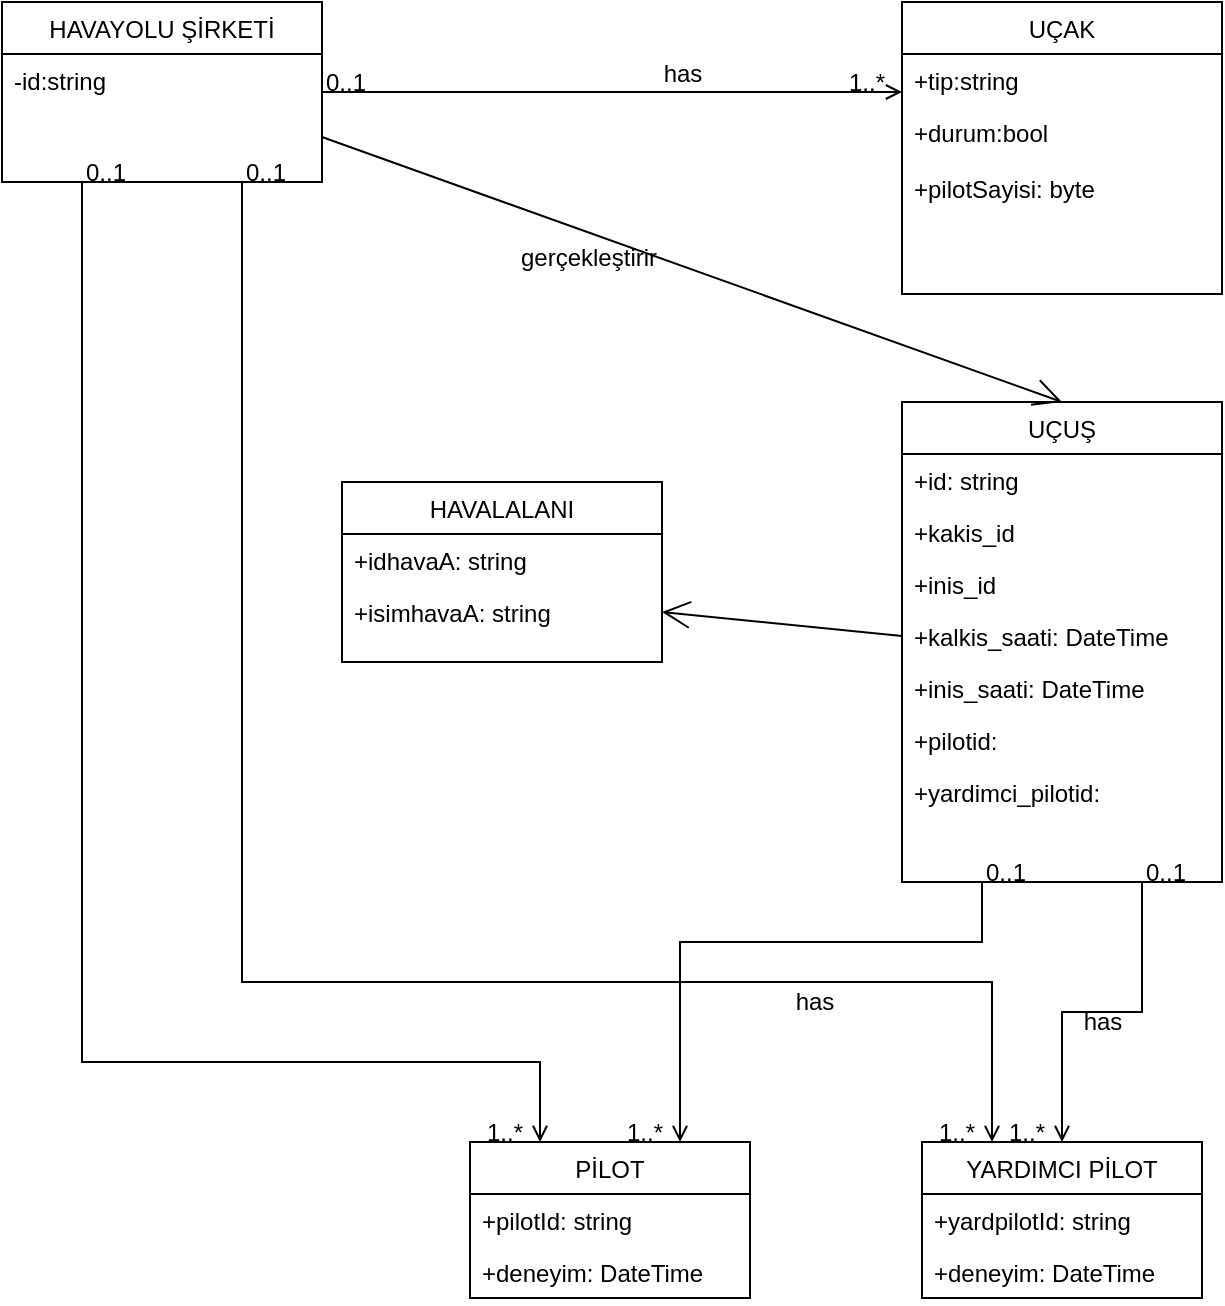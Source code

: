 <mxfile version="20.3.0" type="device"><diagram id="C5RBs43oDa-KdzZeNtuy" name="Page-1"><mxGraphModel dx="782" dy="809" grid="1" gridSize="10" guides="1" tooltips="1" connect="1" arrows="1" fold="1" page="1" pageScale="1" pageWidth="827" pageHeight="1169" math="0" shadow="0"><root><mxCell id="WIyWlLk6GJQsqaUBKTNV-0"/><mxCell id="WIyWlLk6GJQsqaUBKTNV-1" parent="WIyWlLk6GJQsqaUBKTNV-0"/><mxCell id="zkfFHV4jXpPFQw0GAbJ--0" value="HAVAYOLU ŞİRKETİ" style="swimlane;fontStyle=0;align=center;verticalAlign=top;childLayout=stackLayout;horizontal=1;startSize=26;horizontalStack=0;resizeParent=1;resizeLast=0;collapsible=1;marginBottom=0;rounded=0;shadow=0;strokeWidth=1;" parent="WIyWlLk6GJQsqaUBKTNV-1" vertex="1"><mxGeometry x="110" y="120" width="160" height="90" as="geometry"><mxRectangle x="230" y="140" width="160" height="26" as="alternateBounds"/></mxGeometry></mxCell><mxCell id="zkfFHV4jXpPFQw0GAbJ--1" value="-id:string" style="text;align=left;verticalAlign=top;spacingLeft=4;spacingRight=4;overflow=hidden;rotatable=0;points=[[0,0.5],[1,0.5]];portConstraint=eastwest;" parent="zkfFHV4jXpPFQw0GAbJ--0" vertex="1"><mxGeometry y="26" width="160" height="26" as="geometry"/></mxCell><mxCell id="zkfFHV4jXpPFQw0GAbJ--6" value="HAVALALANI" style="swimlane;fontStyle=0;align=center;verticalAlign=top;childLayout=stackLayout;horizontal=1;startSize=26;horizontalStack=0;resizeParent=1;resizeLast=0;collapsible=1;marginBottom=0;rounded=0;shadow=0;strokeWidth=1;" parent="WIyWlLk6GJQsqaUBKTNV-1" vertex="1"><mxGeometry x="280" y="360" width="160" height="90" as="geometry"><mxRectangle x="130" y="380" width="160" height="26" as="alternateBounds"/></mxGeometry></mxCell><mxCell id="zkfFHV4jXpPFQw0GAbJ--7" value="+idhavaA: string" style="text;align=left;verticalAlign=top;spacingLeft=4;spacingRight=4;overflow=hidden;rotatable=0;points=[[0,0.5],[1,0.5]];portConstraint=eastwest;" parent="zkfFHV4jXpPFQw0GAbJ--6" vertex="1"><mxGeometry y="26" width="160" height="26" as="geometry"/></mxCell><mxCell id="zkfFHV4jXpPFQw0GAbJ--8" value="+isimhavaA: string" style="text;align=left;verticalAlign=top;spacingLeft=4;spacingRight=4;overflow=hidden;rotatable=0;points=[[0,0.5],[1,0.5]];portConstraint=eastwest;rounded=0;shadow=0;html=0;" parent="zkfFHV4jXpPFQw0GAbJ--6" vertex="1"><mxGeometry y="52" width="160" height="26" as="geometry"/></mxCell><mxCell id="zkfFHV4jXpPFQw0GAbJ--13" value="UÇUŞ" style="swimlane;fontStyle=0;align=center;verticalAlign=top;childLayout=stackLayout;horizontal=1;startSize=26;horizontalStack=0;resizeParent=1;resizeLast=0;collapsible=1;marginBottom=0;rounded=0;shadow=0;strokeWidth=1;" parent="WIyWlLk6GJQsqaUBKTNV-1" vertex="1"><mxGeometry x="560" y="320" width="160" height="240" as="geometry"><mxRectangle x="340" y="380" width="170" height="26" as="alternateBounds"/></mxGeometry></mxCell><mxCell id="zkfFHV4jXpPFQw0GAbJ--14" value="+id: string" style="text;align=left;verticalAlign=top;spacingLeft=4;spacingRight=4;overflow=hidden;rotatable=0;points=[[0,0.5],[1,0.5]];portConstraint=eastwest;" parent="zkfFHV4jXpPFQw0GAbJ--13" vertex="1"><mxGeometry y="26" width="160" height="26" as="geometry"/></mxCell><mxCell id="HJUxKKSoPkpEww3liN7G-3" value="+kakis_id" style="text;align=left;verticalAlign=top;spacingLeft=4;spacingRight=4;overflow=hidden;rotatable=0;points=[[0,0.5],[1,0.5]];portConstraint=eastwest;" parent="zkfFHV4jXpPFQw0GAbJ--13" vertex="1"><mxGeometry y="52" width="160" height="26" as="geometry"/></mxCell><mxCell id="HJUxKKSoPkpEww3liN7G-8" value="+inis_id&#10;" style="text;align=left;verticalAlign=top;spacingLeft=4;spacingRight=4;overflow=hidden;rotatable=0;points=[[0,0.5],[1,0.5]];portConstraint=eastwest;" parent="zkfFHV4jXpPFQw0GAbJ--13" vertex="1"><mxGeometry y="78" width="160" height="26" as="geometry"/></mxCell><mxCell id="HJUxKKSoPkpEww3liN7G-9" value="+kalkis_saati: DateTime" style="text;align=left;verticalAlign=top;spacingLeft=4;spacingRight=4;overflow=hidden;rotatable=0;points=[[0,0.5],[1,0.5]];portConstraint=eastwest;" parent="zkfFHV4jXpPFQw0GAbJ--13" vertex="1"><mxGeometry y="104" width="160" height="26" as="geometry"/></mxCell><mxCell id="HJUxKKSoPkpEww3liN7G-10" value="+inis_saati: DateTime" style="text;align=left;verticalAlign=top;spacingLeft=4;spacingRight=4;overflow=hidden;rotatable=0;points=[[0,0.5],[1,0.5]];portConstraint=eastwest;" parent="zkfFHV4jXpPFQw0GAbJ--13" vertex="1"><mxGeometry y="130" width="160" height="26" as="geometry"/></mxCell><mxCell id="HJUxKKSoPkpEww3liN7G-11" value="+pilotid:" style="text;align=left;verticalAlign=top;spacingLeft=4;spacingRight=4;overflow=hidden;rotatable=0;points=[[0,0.5],[1,0.5]];portConstraint=eastwest;" parent="zkfFHV4jXpPFQw0GAbJ--13" vertex="1"><mxGeometry y="156" width="160" height="26" as="geometry"/></mxCell><mxCell id="HJUxKKSoPkpEww3liN7G-12" value="+yardimci_pilotid:" style="text;align=left;verticalAlign=top;spacingLeft=4;spacingRight=4;overflow=hidden;rotatable=0;points=[[0,0.5],[1,0.5]];portConstraint=eastwest;" parent="zkfFHV4jXpPFQw0GAbJ--13" vertex="1"><mxGeometry y="182" width="160" height="26" as="geometry"/></mxCell><mxCell id="zkfFHV4jXpPFQw0GAbJ--17" value="UÇAK" style="swimlane;fontStyle=0;align=center;verticalAlign=top;childLayout=stackLayout;horizontal=1;startSize=26;horizontalStack=0;resizeParent=1;resizeLast=0;collapsible=1;marginBottom=0;rounded=0;shadow=0;strokeWidth=1;" parent="WIyWlLk6GJQsqaUBKTNV-1" vertex="1"><mxGeometry x="560" y="120" width="160" height="146" as="geometry"><mxRectangle x="550" y="140" width="160" height="26" as="alternateBounds"/></mxGeometry></mxCell><mxCell id="zkfFHV4jXpPFQw0GAbJ--22" value="+tip:string" style="text;align=left;verticalAlign=top;spacingLeft=4;spacingRight=4;overflow=hidden;rotatable=0;points=[[0,0.5],[1,0.5]];portConstraint=eastwest;rounded=0;shadow=0;html=0;" parent="zkfFHV4jXpPFQw0GAbJ--17" vertex="1"><mxGeometry y="26" width="160" height="26" as="geometry"/></mxCell><mxCell id="HJUxKKSoPkpEww3liN7G-1" value="+durum:bool" style="text;align=left;verticalAlign=top;spacingLeft=4;spacingRight=4;overflow=hidden;rotatable=0;points=[[0,0.5],[1,0.5]];portConstraint=eastwest;rounded=0;shadow=0;html=0;" parent="zkfFHV4jXpPFQw0GAbJ--17" vertex="1"><mxGeometry y="52" width="160" height="28" as="geometry"/></mxCell><mxCell id="IehCfdtHKb7F7m-iMrvW-4" value="+pilotSayisi: byte" style="text;align=left;verticalAlign=top;spacingLeft=4;spacingRight=4;overflow=hidden;rotatable=0;points=[[0,0.5],[1,0.5]];portConstraint=eastwest;rounded=0;shadow=0;html=0;" vertex="1" parent="zkfFHV4jXpPFQw0GAbJ--17"><mxGeometry y="80" width="160" height="26" as="geometry"/></mxCell><mxCell id="zkfFHV4jXpPFQw0GAbJ--26" value="" style="endArrow=open;shadow=0;strokeWidth=1;rounded=0;endFill=1;edgeStyle=elbowEdgeStyle;elbow=vertical;" parent="WIyWlLk6GJQsqaUBKTNV-1" source="zkfFHV4jXpPFQw0GAbJ--0" target="zkfFHV4jXpPFQw0GAbJ--17" edge="1"><mxGeometry x="0.5" y="41" relative="1" as="geometry"><mxPoint x="380" y="192" as="sourcePoint"/><mxPoint x="540" y="192" as="targetPoint"/><mxPoint x="-40" y="32" as="offset"/></mxGeometry></mxCell><mxCell id="zkfFHV4jXpPFQw0GAbJ--27" value="0..1" style="resizable=0;align=left;verticalAlign=bottom;labelBackgroundColor=none;fontSize=12;" parent="zkfFHV4jXpPFQw0GAbJ--26" connectable="0" vertex="1"><mxGeometry x="-1" relative="1" as="geometry"><mxPoint y="4" as="offset"/></mxGeometry></mxCell><mxCell id="zkfFHV4jXpPFQw0GAbJ--28" value="1..*" style="resizable=0;align=right;verticalAlign=bottom;labelBackgroundColor=none;fontSize=12;" parent="zkfFHV4jXpPFQw0GAbJ--26" connectable="0" vertex="1"><mxGeometry x="1" relative="1" as="geometry"><mxPoint x="-7" y="4" as="offset"/></mxGeometry></mxCell><mxCell id="zkfFHV4jXpPFQw0GAbJ--29" value="has" style="text;html=1;resizable=0;points=[];;align=center;verticalAlign=middle;labelBackgroundColor=none;rounded=0;shadow=0;strokeWidth=1;fontSize=12;" parent="zkfFHV4jXpPFQw0GAbJ--26" vertex="1" connectable="0"><mxGeometry x="0.5" y="49" relative="1" as="geometry"><mxPoint x="-38" y="40" as="offset"/></mxGeometry></mxCell><mxCell id="IehCfdtHKb7F7m-iMrvW-0" value="PİLOT" style="swimlane;fontStyle=0;childLayout=stackLayout;horizontal=1;startSize=26;fillColor=none;horizontalStack=0;resizeParent=1;resizeParentMax=0;resizeLast=0;collapsible=1;marginBottom=0;" vertex="1" parent="WIyWlLk6GJQsqaUBKTNV-1"><mxGeometry x="344" y="690" width="140" height="78" as="geometry"/></mxCell><mxCell id="IehCfdtHKb7F7m-iMrvW-1" value="+pilotId: string" style="text;strokeColor=none;fillColor=none;align=left;verticalAlign=top;spacingLeft=4;spacingRight=4;overflow=hidden;rotatable=0;points=[[0,0.5],[1,0.5]];portConstraint=eastwest;" vertex="1" parent="IehCfdtHKb7F7m-iMrvW-0"><mxGeometry y="26" width="140" height="26" as="geometry"/></mxCell><mxCell id="IehCfdtHKb7F7m-iMrvW-3" value="+deneyim: DateTime" style="text;strokeColor=none;fillColor=none;align=left;verticalAlign=top;spacingLeft=4;spacingRight=4;overflow=hidden;rotatable=0;points=[[0,0.5],[1,0.5]];portConstraint=eastwest;" vertex="1" parent="IehCfdtHKb7F7m-iMrvW-0"><mxGeometry y="52" width="140" height="26" as="geometry"/></mxCell><mxCell id="IehCfdtHKb7F7m-iMrvW-5" value="YARDIMCI PİLOT" style="swimlane;fontStyle=0;childLayout=stackLayout;horizontal=1;startSize=26;fillColor=none;horizontalStack=0;resizeParent=1;resizeParentMax=0;resizeLast=0;collapsible=1;marginBottom=0;" vertex="1" parent="WIyWlLk6GJQsqaUBKTNV-1"><mxGeometry x="570" y="690" width="140" height="78" as="geometry"/></mxCell><mxCell id="IehCfdtHKb7F7m-iMrvW-6" value="+yardpilotId: string" style="text;strokeColor=none;fillColor=none;align=left;verticalAlign=top;spacingLeft=4;spacingRight=4;overflow=hidden;rotatable=0;points=[[0,0.5],[1,0.5]];portConstraint=eastwest;" vertex="1" parent="IehCfdtHKb7F7m-iMrvW-5"><mxGeometry y="26" width="140" height="26" as="geometry"/></mxCell><mxCell id="IehCfdtHKb7F7m-iMrvW-7" value="+deneyim: DateTime" style="text;strokeColor=none;fillColor=none;align=left;verticalAlign=top;spacingLeft=4;spacingRight=4;overflow=hidden;rotatable=0;points=[[0,0.5],[1,0.5]];portConstraint=eastwest;" vertex="1" parent="IehCfdtHKb7F7m-iMrvW-5"><mxGeometry y="52" width="140" height="26" as="geometry"/></mxCell><mxCell id="IehCfdtHKb7F7m-iMrvW-8" value="" style="endArrow=open;endFill=1;endSize=12;html=1;rounded=0;exitX=1;exitY=0.75;exitDx=0;exitDy=0;entryX=0.5;entryY=0;entryDx=0;entryDy=0;" edge="1" parent="WIyWlLk6GJQsqaUBKTNV-1" source="zkfFHV4jXpPFQw0GAbJ--0" target="zkfFHV4jXpPFQw0GAbJ--13"><mxGeometry width="160" relative="1" as="geometry"><mxPoint x="220" y="250" as="sourcePoint"/><mxPoint x="380" y="250" as="targetPoint"/></mxGeometry></mxCell><mxCell id="IehCfdtHKb7F7m-iMrvW-9" value="gerçekleştirir" style="text;html=1;resizable=0;points=[];;align=center;verticalAlign=middle;labelBackgroundColor=none;rounded=0;shadow=0;strokeWidth=1;fontSize=12;" vertex="1" connectable="0" parent="WIyWlLk6GJQsqaUBKTNV-1"><mxGeometry x="470" y="180" as="geometry"><mxPoint x="-67" y="68" as="offset"/></mxGeometry></mxCell><mxCell id="IehCfdtHKb7F7m-iMrvW-13" value="" style="endArrow=open;shadow=0;strokeWidth=1;rounded=0;endFill=1;edgeStyle=elbowEdgeStyle;elbow=vertical;exitX=0.25;exitY=1;exitDx=0;exitDy=0;entryX=0.75;entryY=0;entryDx=0;entryDy=0;" edge="1" parent="WIyWlLk6GJQsqaUBKTNV-1" source="zkfFHV4jXpPFQw0GAbJ--13" target="IehCfdtHKb7F7m-iMrvW-0"><mxGeometry x="0.5" y="41" relative="1" as="geometry"><mxPoint x="300" y="585" as="sourcePoint"/><mxPoint x="590" y="585" as="targetPoint"/><mxPoint x="-40" y="32" as="offset"/><Array as="points"><mxPoint x="560" y="590"/><mxPoint x="440" y="630"/><mxPoint x="450" y="650"/></Array></mxGeometry></mxCell><mxCell id="IehCfdtHKb7F7m-iMrvW-14" value="0..1" style="resizable=0;align=left;verticalAlign=bottom;labelBackgroundColor=none;fontSize=12;" connectable="0" vertex="1" parent="IehCfdtHKb7F7m-iMrvW-13"><mxGeometry x="-1" relative="1" as="geometry"><mxPoint y="4" as="offset"/></mxGeometry></mxCell><mxCell id="IehCfdtHKb7F7m-iMrvW-15" value="1..*" style="resizable=0;align=right;verticalAlign=bottom;labelBackgroundColor=none;fontSize=12;" connectable="0" vertex="1" parent="IehCfdtHKb7F7m-iMrvW-13"><mxGeometry x="1" relative="1" as="geometry"><mxPoint x="-7" y="4" as="offset"/></mxGeometry></mxCell><mxCell id="IehCfdtHKb7F7m-iMrvW-17" value="" style="endArrow=open;shadow=0;strokeWidth=1;rounded=0;endFill=1;edgeStyle=elbowEdgeStyle;elbow=vertical;exitX=0.75;exitY=1;exitDx=0;exitDy=0;entryX=0.5;entryY=0;entryDx=0;entryDy=0;" edge="1" parent="WIyWlLk6GJQsqaUBKTNV-1" source="zkfFHV4jXpPFQw0GAbJ--13" target="IehCfdtHKb7F7m-iMrvW-5"><mxGeometry x="0.5" y="41" relative="1" as="geometry"><mxPoint x="370" y="500" as="sourcePoint"/><mxPoint x="660" y="500" as="targetPoint"/><mxPoint x="-40" y="32" as="offset"/></mxGeometry></mxCell><mxCell id="IehCfdtHKb7F7m-iMrvW-18" value="0..1" style="resizable=0;align=left;verticalAlign=bottom;labelBackgroundColor=none;fontSize=12;" connectable="0" vertex="1" parent="IehCfdtHKb7F7m-iMrvW-17"><mxGeometry x="-1" relative="1" as="geometry"><mxPoint y="4" as="offset"/></mxGeometry></mxCell><mxCell id="IehCfdtHKb7F7m-iMrvW-19" value="1..*" style="resizable=0;align=right;verticalAlign=bottom;labelBackgroundColor=none;fontSize=12;" connectable="0" vertex="1" parent="IehCfdtHKb7F7m-iMrvW-17"><mxGeometry x="1" relative="1" as="geometry"><mxPoint x="-7" y="4" as="offset"/></mxGeometry></mxCell><mxCell id="IehCfdtHKb7F7m-iMrvW-20" value="has" style="text;html=1;resizable=0;points=[];;align=center;verticalAlign=middle;labelBackgroundColor=none;rounded=0;shadow=0;strokeWidth=1;fontSize=12;" vertex="1" connectable="0" parent="IehCfdtHKb7F7m-iMrvW-17"><mxGeometry x="0.5" y="49" relative="1" as="geometry"><mxPoint x="-29" y="-18" as="offset"/></mxGeometry></mxCell><mxCell id="IehCfdtHKb7F7m-iMrvW-21" value="has" style="text;html=1;resizable=0;points=[];;align=center;verticalAlign=middle;labelBackgroundColor=none;rounded=0;shadow=0;strokeWidth=1;fontSize=12;" vertex="1" connectable="0" parent="WIyWlLk6GJQsqaUBKTNV-1"><mxGeometry x="670" y="640" as="geometry"><mxPoint x="-154" y="-20" as="offset"/></mxGeometry></mxCell><mxCell id="IehCfdtHKb7F7m-iMrvW-23" value="" style="endArrow=open;shadow=0;strokeWidth=1;rounded=0;endFill=1;edgeStyle=elbowEdgeStyle;elbow=vertical;exitX=0.25;exitY=1;exitDx=0;exitDy=0;entryX=0.25;entryY=0;entryDx=0;entryDy=0;" edge="1" parent="WIyWlLk6GJQsqaUBKTNV-1" source="zkfFHV4jXpPFQw0GAbJ--0" target="IehCfdtHKb7F7m-iMrvW-0"><mxGeometry x="0.5" y="41" relative="1" as="geometry"><mxPoint x="431" y="400" as="sourcePoint"/><mxPoint x="280" y="530" as="targetPoint"/><mxPoint x="-40" y="32" as="offset"/><Array as="points"><mxPoint x="280" y="650"/><mxPoint x="150" y="470"/><mxPoint x="271" y="470"/><mxPoint x="281" y="490"/></Array></mxGeometry></mxCell><mxCell id="IehCfdtHKb7F7m-iMrvW-24" value="0..1" style="resizable=0;align=left;verticalAlign=bottom;labelBackgroundColor=none;fontSize=12;" connectable="0" vertex="1" parent="IehCfdtHKb7F7m-iMrvW-23"><mxGeometry x="-1" relative="1" as="geometry"><mxPoint y="4" as="offset"/></mxGeometry></mxCell><mxCell id="IehCfdtHKb7F7m-iMrvW-25" value="1..*" style="resizable=0;align=right;verticalAlign=bottom;labelBackgroundColor=none;fontSize=12;" connectable="0" vertex="1" parent="IehCfdtHKb7F7m-iMrvW-23"><mxGeometry x="1" relative="1" as="geometry"><mxPoint x="-7" y="4" as="offset"/></mxGeometry></mxCell><mxCell id="IehCfdtHKb7F7m-iMrvW-26" value="" style="endArrow=open;shadow=0;strokeWidth=1;rounded=0;endFill=1;edgeStyle=elbowEdgeStyle;elbow=vertical;exitX=0.75;exitY=1;exitDx=0;exitDy=0;entryX=0.25;entryY=0;entryDx=0;entryDy=0;" edge="1" parent="WIyWlLk6GJQsqaUBKTNV-1" source="zkfFHV4jXpPFQw0GAbJ--0" target="IehCfdtHKb7F7m-iMrvW-5"><mxGeometry x="0.5" y="41" relative="1" as="geometry"><mxPoint x="260" y="320" as="sourcePoint"/><mxPoint x="109" y="450" as="targetPoint"/><mxPoint x="-40" y="32" as="offset"/><Array as="points"><mxPoint x="580" y="610"/><mxPoint x="530" y="590"/><mxPoint x="520" y="480"/><mxPoint x="370" y="430"/><mxPoint x="110" y="410"/></Array></mxGeometry></mxCell><mxCell id="IehCfdtHKb7F7m-iMrvW-27" value="0..1" style="resizable=0;align=left;verticalAlign=bottom;labelBackgroundColor=none;fontSize=12;" connectable="0" vertex="1" parent="IehCfdtHKb7F7m-iMrvW-26"><mxGeometry x="-1" relative="1" as="geometry"><mxPoint y="4" as="offset"/></mxGeometry></mxCell><mxCell id="IehCfdtHKb7F7m-iMrvW-28" value="1..*" style="resizable=0;align=right;verticalAlign=bottom;labelBackgroundColor=none;fontSize=12;" connectable="0" vertex="1" parent="IehCfdtHKb7F7m-iMrvW-26"><mxGeometry x="1" relative="1" as="geometry"><mxPoint x="-7" y="4" as="offset"/></mxGeometry></mxCell><mxCell id="IehCfdtHKb7F7m-iMrvW-33" value="" style="endArrow=open;endFill=1;endSize=12;html=1;rounded=0;exitX=0;exitY=0.5;exitDx=0;exitDy=0;entryX=1;entryY=0.5;entryDx=0;entryDy=0;" edge="1" parent="WIyWlLk6GJQsqaUBKTNV-1" source="HJUxKKSoPkpEww3liN7G-9" target="zkfFHV4jXpPFQw0GAbJ--8"><mxGeometry width="160" relative="1" as="geometry"><mxPoint x="320" y="520" as="sourcePoint"/><mxPoint x="480" y="520" as="targetPoint"/></mxGeometry></mxCell></root></mxGraphModel></diagram></mxfile>